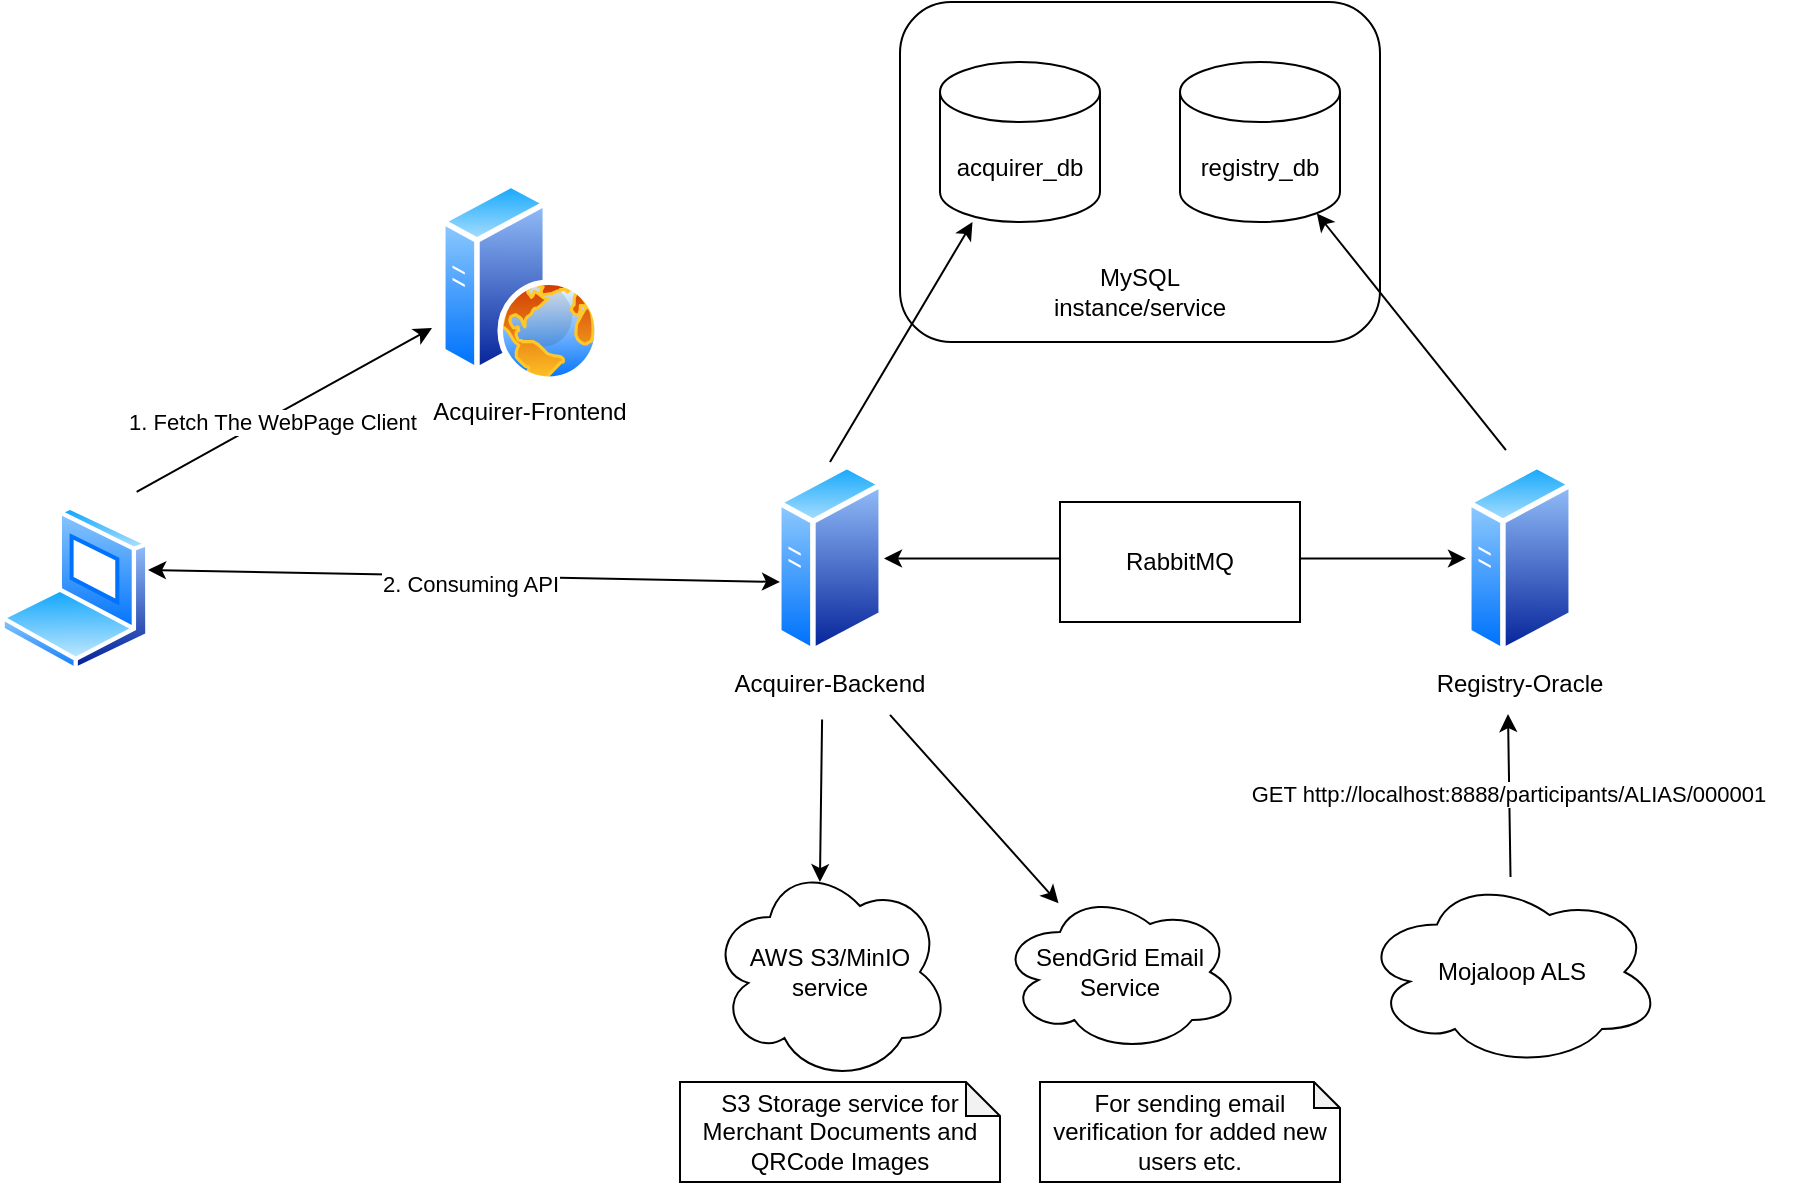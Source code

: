 <mxfile version="21.8.2" type="device">
  <diagram name="Page-1" id="fBe38inIRxU-8wE3yGMQ">
    <mxGraphModel dx="1430" dy="803" grid="1" gridSize="10" guides="1" tooltips="1" connect="1" arrows="1" fold="1" page="1" pageScale="1" pageWidth="850" pageHeight="1100" math="0" shadow="0">
      <root>
        <mxCell id="0" />
        <mxCell id="1" parent="0" />
        <mxCell id="I97RSEOGLLJC8uO0pdep-12" value="" style="group" parent="1" vertex="1" connectable="0">
          <mxGeometry x="460" y="10" width="240" height="170" as="geometry" />
        </mxCell>
        <mxCell id="I97RSEOGLLJC8uO0pdep-9" value="" style="rounded=1;whiteSpace=wrap;html=1;" parent="I97RSEOGLLJC8uO0pdep-12" vertex="1">
          <mxGeometry width="240" height="170" as="geometry" />
        </mxCell>
        <mxCell id="I97RSEOGLLJC8uO0pdep-1" value="acquirer_db" style="shape=cylinder3;whiteSpace=wrap;html=1;boundedLbl=1;backgroundOutline=1;size=15;" parent="I97RSEOGLLJC8uO0pdep-12" vertex="1">
          <mxGeometry x="20" y="30" width="80" height="80" as="geometry" />
        </mxCell>
        <mxCell id="I97RSEOGLLJC8uO0pdep-2" value="registry_db" style="shape=cylinder3;whiteSpace=wrap;html=1;boundedLbl=1;backgroundOutline=1;size=15;" parent="I97RSEOGLLJC8uO0pdep-12" vertex="1">
          <mxGeometry x="140" y="30" width="80" height="80" as="geometry" />
        </mxCell>
        <mxCell id="I97RSEOGLLJC8uO0pdep-4" style="edgeStyle=orthogonalEdgeStyle;rounded=0;orthogonalLoop=1;jettySize=auto;html=1;exitX=0.5;exitY=1;exitDx=0;exitDy=0;exitPerimeter=0;" parent="I97RSEOGLLJC8uO0pdep-12" source="I97RSEOGLLJC8uO0pdep-1" target="I97RSEOGLLJC8uO0pdep-1" edge="1">
          <mxGeometry relative="1" as="geometry" />
        </mxCell>
        <mxCell id="I97RSEOGLLJC8uO0pdep-10" value="MySQL instance/service" style="text;html=1;strokeColor=none;fillColor=none;align=center;verticalAlign=middle;whiteSpace=wrap;rounded=0;" parent="I97RSEOGLLJC8uO0pdep-12" vertex="1">
          <mxGeometry x="65" y="130" width="110" height="30" as="geometry" />
        </mxCell>
        <mxCell id="I97RSEOGLLJC8uO0pdep-14" value="" style="group" parent="1" vertex="1" connectable="0">
          <mxGeometry x="365" y="250" width="120" height="126.43" as="geometry" />
        </mxCell>
        <mxCell id="I97RSEOGLLJC8uO0pdep-11" value="" style="image;aspect=fixed;perimeter=ellipsePerimeter;html=1;align=center;shadow=0;dashed=0;spacingTop=3;image=img/lib/active_directory/generic_server.svg;" parent="I97RSEOGLLJC8uO0pdep-14" vertex="1">
          <mxGeometry x="33" y="-10" width="54" height="96.43" as="geometry" />
        </mxCell>
        <mxCell id="I97RSEOGLLJC8uO0pdep-13" value="Acquirer-Backend" style="text;html=1;strokeColor=none;fillColor=none;align=center;verticalAlign=middle;whiteSpace=wrap;rounded=0;" parent="I97RSEOGLLJC8uO0pdep-14" vertex="1">
          <mxGeometry y="86.43" width="120" height="30" as="geometry" />
        </mxCell>
        <mxCell id="I97RSEOGLLJC8uO0pdep-18" value="" style="group" parent="1" vertex="1" connectable="0">
          <mxGeometry x="710" y="240" width="120" height="126.43" as="geometry" />
        </mxCell>
        <mxCell id="I97RSEOGLLJC8uO0pdep-15" value="" style="group" parent="I97RSEOGLLJC8uO0pdep-18" vertex="1" connectable="0">
          <mxGeometry width="120" height="126.43" as="geometry" />
        </mxCell>
        <mxCell id="I97RSEOGLLJC8uO0pdep-17" value="Registry-Oracle" style="text;html=1;strokeColor=none;fillColor=none;align=center;verticalAlign=middle;whiteSpace=wrap;rounded=0;" parent="I97RSEOGLLJC8uO0pdep-15" vertex="1">
          <mxGeometry y="96.43" width="120" height="30" as="geometry" />
        </mxCell>
        <mxCell id="I97RSEOGLLJC8uO0pdep-16" value="" style="image;aspect=fixed;perimeter=ellipsePerimeter;html=1;align=center;shadow=0;dashed=0;spacingTop=3;image=img/lib/active_directory/generic_server.svg;" parent="I97RSEOGLLJC8uO0pdep-18" vertex="1">
          <mxGeometry x="33" width="54" height="96.43" as="geometry" />
        </mxCell>
        <mxCell id="I97RSEOGLLJC8uO0pdep-19" value="" style="endArrow=classic;html=1;rounded=0;exitX=0.5;exitY=0;exitDx=0;exitDy=0;" parent="1" source="I97RSEOGLLJC8uO0pdep-11" target="I97RSEOGLLJC8uO0pdep-1" edge="1">
          <mxGeometry width="50" height="50" relative="1" as="geometry">
            <mxPoint x="530" y="420" as="sourcePoint" />
            <mxPoint x="580" y="370" as="targetPoint" />
          </mxGeometry>
        </mxCell>
        <mxCell id="I97RSEOGLLJC8uO0pdep-20" value="" style="endArrow=classic;html=1;rounded=0;exitX=0.37;exitY=-0.062;exitDx=0;exitDy=0;exitPerimeter=0;entryX=0.855;entryY=1;entryDx=0;entryDy=-4.35;entryPerimeter=0;" parent="1" source="I97RSEOGLLJC8uO0pdep-16" target="I97RSEOGLLJC8uO0pdep-2" edge="1">
          <mxGeometry width="50" height="50" relative="1" as="geometry">
            <mxPoint x="435" y="260" as="sourcePoint" />
            <mxPoint x="508" y="130" as="targetPoint" />
          </mxGeometry>
        </mxCell>
        <mxCell id="I97RSEOGLLJC8uO0pdep-22" value="" style="endArrow=classic;startArrow=classic;html=1;rounded=0;exitX=1;exitY=0.5;exitDx=0;exitDy=0;entryX=0;entryY=0.5;entryDx=0;entryDy=0;" parent="1" source="I97RSEOGLLJC8uO0pdep-11" target="I97RSEOGLLJC8uO0pdep-16" edge="1">
          <mxGeometry width="50" height="50" relative="1" as="geometry">
            <mxPoint x="530" y="420" as="sourcePoint" />
            <mxPoint x="580" y="370" as="targetPoint" />
          </mxGeometry>
        </mxCell>
        <mxCell id="I97RSEOGLLJC8uO0pdep-21" value="RabbitMQ" style="rounded=0;whiteSpace=wrap;html=1;" parent="1" vertex="1">
          <mxGeometry x="540" y="260" width="120" height="60" as="geometry" />
        </mxCell>
        <mxCell id="I97RSEOGLLJC8uO0pdep-26" value="" style="group" parent="1" vertex="1" connectable="0">
          <mxGeometry x="626" y="410" width="280" height="200" as="geometry" />
        </mxCell>
        <mxCell id="I97RSEOGLLJC8uO0pdep-24" value="Mojaloop ALS" style="ellipse;shape=cloud;whiteSpace=wrap;html=1;" parent="I97RSEOGLLJC8uO0pdep-26" vertex="1">
          <mxGeometry x="65" y="37.5" width="150" height="95" as="geometry" />
        </mxCell>
        <mxCell id="I97RSEOGLLJC8uO0pdep-27" value="" style="endArrow=classic;html=1;rounded=0;entryX=0.45;entryY=0.986;entryDx=0;entryDy=0;entryPerimeter=0;" parent="1" source="I97RSEOGLLJC8uO0pdep-24" target="I97RSEOGLLJC8uO0pdep-17" edge="1">
          <mxGeometry width="50" height="50" relative="1" as="geometry">
            <mxPoint x="765" y="460" as="sourcePoint" />
            <mxPoint x="770" y="500" as="targetPoint" />
          </mxGeometry>
        </mxCell>
        <mxCell id="4iGrIuf5TA_nNfV2-cQm-4" value="GET http://localhost:8888/participants/ALIAS/000001" style="edgeLabel;html=1;align=center;verticalAlign=middle;resizable=0;points=[];" vertex="1" connectable="0" parent="I97RSEOGLLJC8uO0pdep-27">
          <mxGeometry x="0.018" y="1" relative="1" as="geometry">
            <mxPoint as="offset" />
          </mxGeometry>
        </mxCell>
        <mxCell id="I97RSEOGLLJC8uO0pdep-28" value="" style="image;aspect=fixed;perimeter=ellipsePerimeter;html=1;align=center;shadow=0;dashed=0;spacingTop=3;image=img/lib/active_directory/web_server.svg;" parent="1" vertex="1">
          <mxGeometry x="230" y="100" width="80" height="100" as="geometry" />
        </mxCell>
        <mxCell id="I97RSEOGLLJC8uO0pdep-29" value="Acquirer-Frontend" style="text;html=1;strokeColor=none;fillColor=none;align=center;verticalAlign=middle;whiteSpace=wrap;rounded=0;" parent="1" vertex="1">
          <mxGeometry x="210" y="200" width="130" height="30" as="geometry" />
        </mxCell>
        <mxCell id="I97RSEOGLLJC8uO0pdep-30" value="" style="image;aspect=fixed;perimeter=ellipsePerimeter;html=1;align=center;shadow=0;dashed=0;spacingTop=3;image=img/lib/active_directory/laptop_client.svg;" parent="1" vertex="1">
          <mxGeometry x="10" y="261.55" width="75" height="83.33" as="geometry" />
        </mxCell>
        <mxCell id="I97RSEOGLLJC8uO0pdep-32" value="" style="endArrow=classic;html=1;rounded=0;exitX=0.911;exitY=-0.08;exitDx=0;exitDy=0;exitPerimeter=0;entryX=-0.05;entryY=0.73;entryDx=0;entryDy=0;entryPerimeter=0;" parent="1" source="I97RSEOGLLJC8uO0pdep-30" target="I97RSEOGLLJC8uO0pdep-28" edge="1">
          <mxGeometry width="50" height="50" relative="1" as="geometry">
            <mxPoint x="290" y="500" as="sourcePoint" />
            <mxPoint x="340" y="450" as="targetPoint" />
          </mxGeometry>
        </mxCell>
        <mxCell id="I97RSEOGLLJC8uO0pdep-33" value="1. Fetch The WebPage Client" style="edgeLabel;html=1;align=center;verticalAlign=middle;resizable=0;points=[];" parent="I97RSEOGLLJC8uO0pdep-32" vertex="1" connectable="0">
          <mxGeometry x="-0.097" y="-2" relative="1" as="geometry">
            <mxPoint as="offset" />
          </mxGeometry>
        </mxCell>
        <mxCell id="I97RSEOGLLJC8uO0pdep-34" value="" style="endArrow=classic;startArrow=classic;html=1;rounded=0;exitX=0.987;exitY=0.389;exitDx=0;exitDy=0;exitPerimeter=0;entryX=0.037;entryY=0.622;entryDx=0;entryDy=0;entryPerimeter=0;" parent="1" source="I97RSEOGLLJC8uO0pdep-30" target="I97RSEOGLLJC8uO0pdep-11" edge="1">
          <mxGeometry width="50" height="50" relative="1" as="geometry">
            <mxPoint x="290" y="500" as="sourcePoint" />
            <mxPoint x="340" y="450" as="targetPoint" />
          </mxGeometry>
        </mxCell>
        <mxCell id="I97RSEOGLLJC8uO0pdep-35" value="2. Consuming API" style="edgeLabel;html=1;align=center;verticalAlign=middle;resizable=0;points=[];" parent="I97RSEOGLLJC8uO0pdep-34" vertex="1" connectable="0">
          <mxGeometry x="0.019" y="-4" relative="1" as="geometry">
            <mxPoint as="offset" />
          </mxGeometry>
        </mxCell>
        <mxCell id="4iGrIuf5TA_nNfV2-cQm-1" value="AWS S3/MinIO service" style="ellipse;shape=cloud;whiteSpace=wrap;html=1;" vertex="1" parent="1">
          <mxGeometry x="365" y="440" width="120" height="110" as="geometry" />
        </mxCell>
        <mxCell id="4iGrIuf5TA_nNfV2-cQm-2" value="" style="endArrow=classic;html=1;rounded=0;exitX=0.467;exitY=1.076;exitDx=0;exitDy=0;exitPerimeter=0;entryX=0.458;entryY=0.091;entryDx=0;entryDy=0;entryPerimeter=0;" edge="1" parent="1" source="I97RSEOGLLJC8uO0pdep-13" target="4iGrIuf5TA_nNfV2-cQm-1">
          <mxGeometry width="50" height="50" relative="1" as="geometry">
            <mxPoint x="580" y="330" as="sourcePoint" />
            <mxPoint x="630" y="280" as="targetPoint" />
          </mxGeometry>
        </mxCell>
        <mxCell id="4iGrIuf5TA_nNfV2-cQm-6" value="S3 Storage service for Merchant Documents and QRCode Images" style="shape=note;whiteSpace=wrap;html=1;backgroundOutline=1;darkOpacity=0.05;size=17;" vertex="1" parent="1">
          <mxGeometry x="350" y="550" width="160" height="50" as="geometry" />
        </mxCell>
        <mxCell id="4iGrIuf5TA_nNfV2-cQm-7" value="SendGrid Email Service" style="ellipse;shape=cloud;whiteSpace=wrap;html=1;" vertex="1" parent="1">
          <mxGeometry x="510" y="455" width="120" height="80" as="geometry" />
        </mxCell>
        <mxCell id="4iGrIuf5TA_nNfV2-cQm-8" value="" style="endArrow=classic;html=1;rounded=0;exitX=0.75;exitY=1;exitDx=0;exitDy=0;" edge="1" parent="1" source="I97RSEOGLLJC8uO0pdep-13" target="4iGrIuf5TA_nNfV2-cQm-7">
          <mxGeometry width="50" height="50" relative="1" as="geometry">
            <mxPoint x="480" y="540" as="sourcePoint" />
            <mxPoint x="530" y="490" as="targetPoint" />
          </mxGeometry>
        </mxCell>
        <mxCell id="4iGrIuf5TA_nNfV2-cQm-10" value="For sending email verification for added new users etc." style="shape=note;whiteSpace=wrap;html=1;backgroundOutline=1;darkOpacity=0.05;size=13;" vertex="1" parent="1">
          <mxGeometry x="530" y="550" width="150" height="50" as="geometry" />
        </mxCell>
      </root>
    </mxGraphModel>
  </diagram>
</mxfile>
